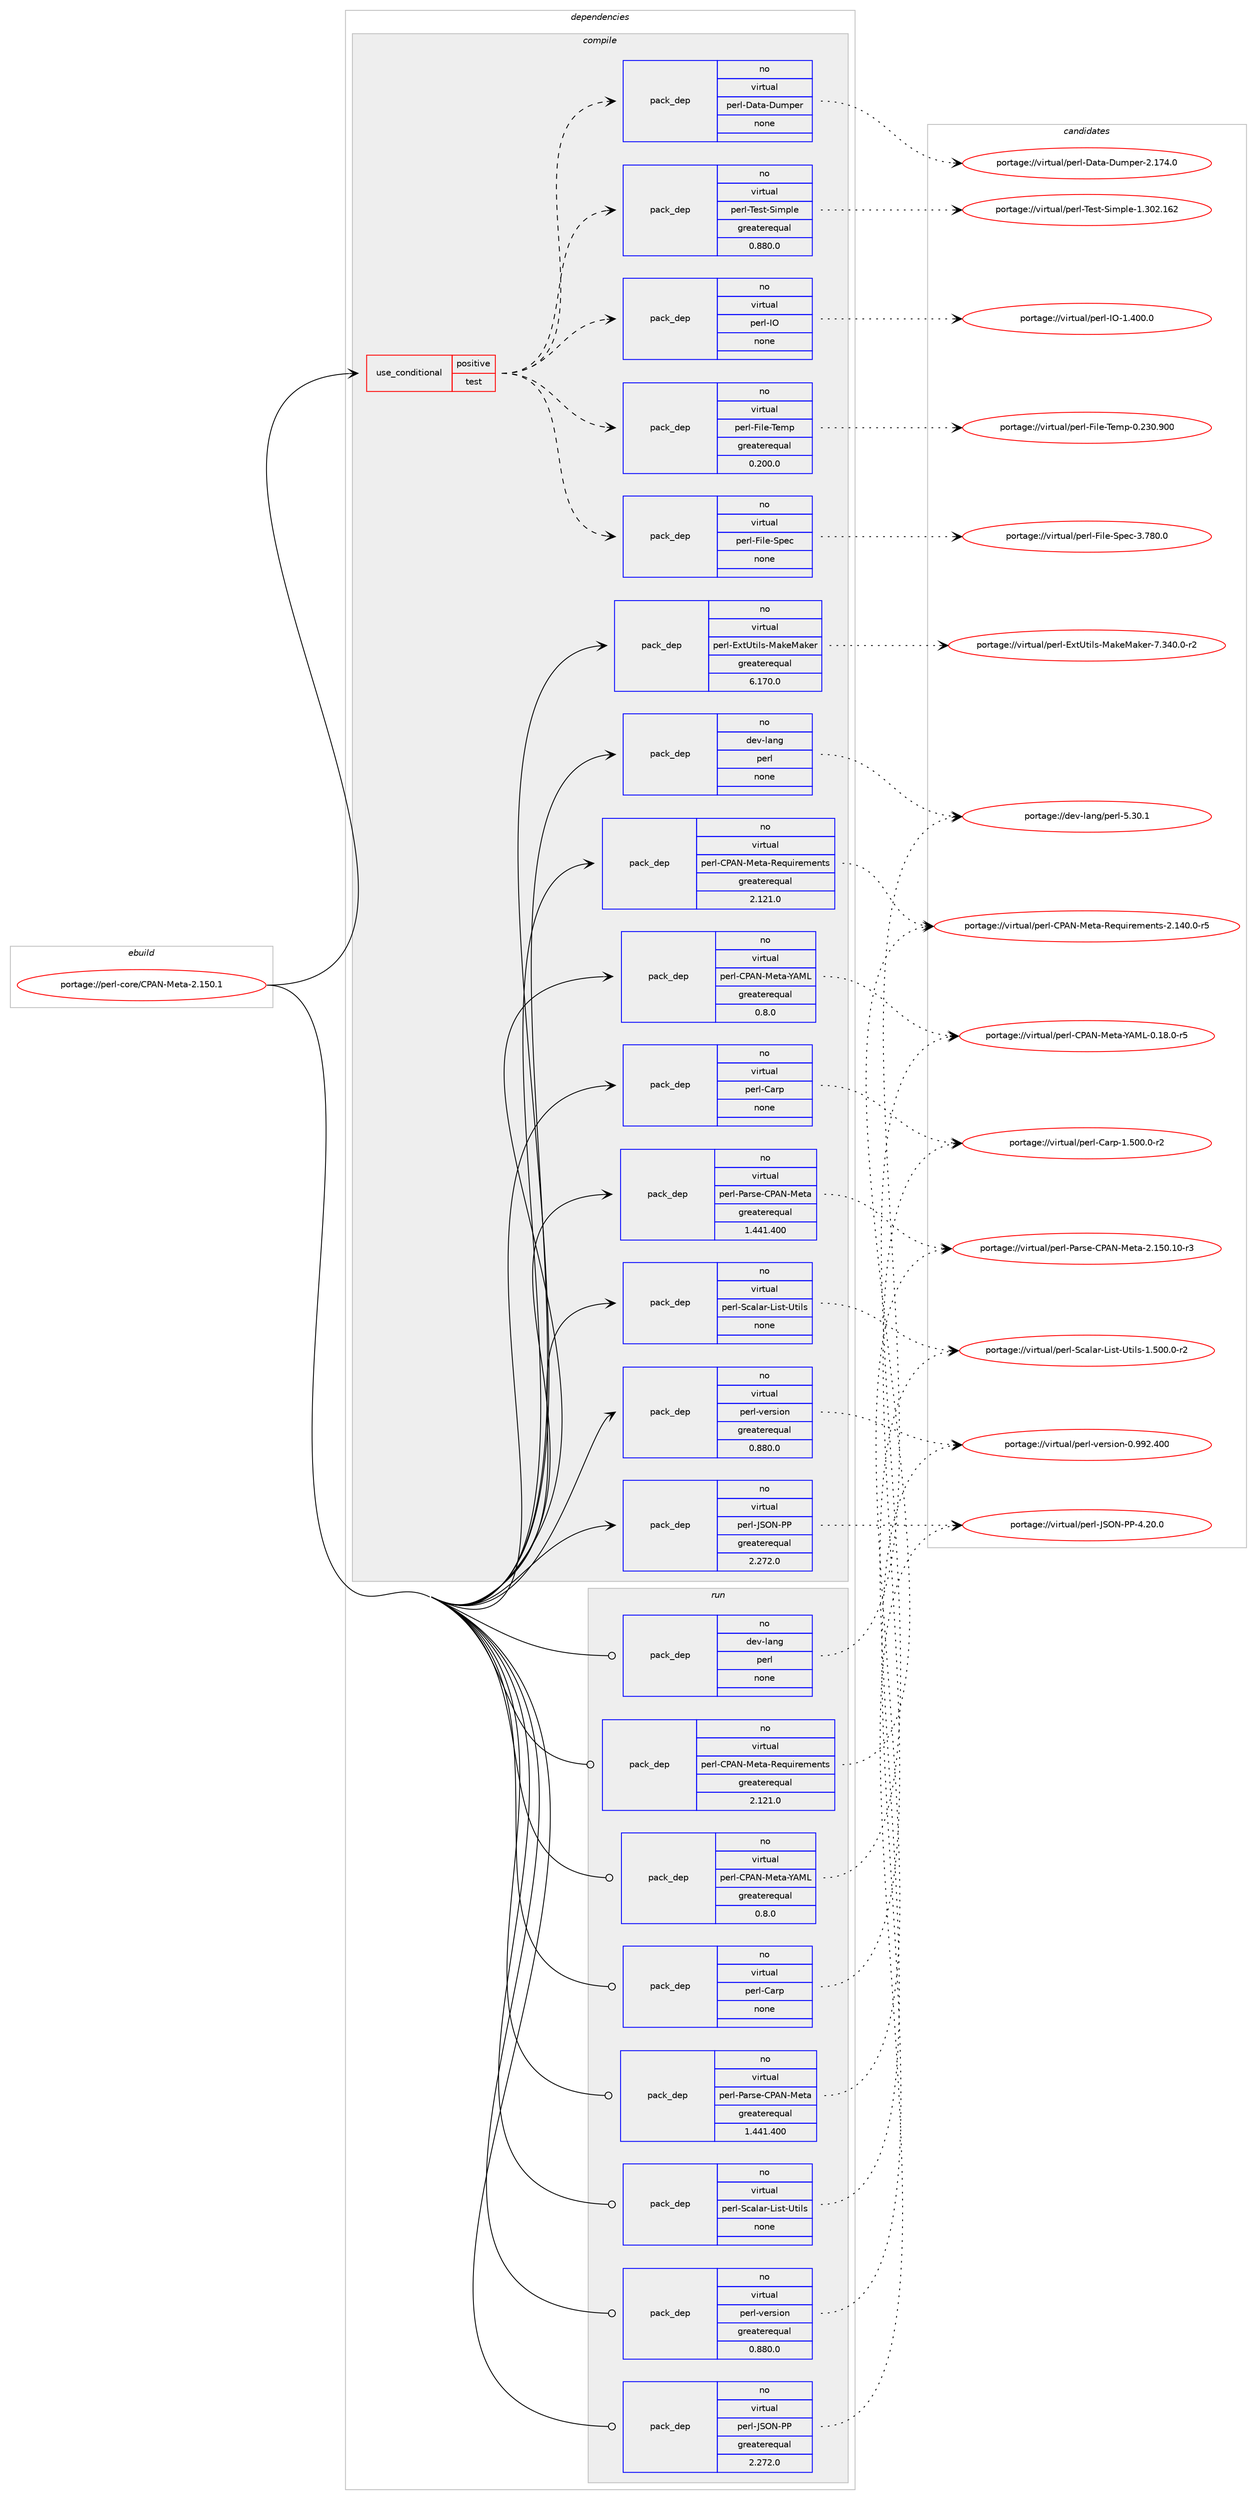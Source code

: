 digraph prolog {

# *************
# Graph options
# *************

newrank=true;
concentrate=true;
compound=true;
graph [rankdir=LR,fontname=Helvetica,fontsize=10,ranksep=1.5];#, ranksep=2.5, nodesep=0.2];
edge  [arrowhead=vee];
node  [fontname=Helvetica,fontsize=10];

# **********
# The ebuild
# **********

subgraph cluster_leftcol {
color=gray;
rank=same;
label=<<i>ebuild</i>>;
id [label="portage://perl-core/CPAN-Meta-2.150.1", color=red, width=4, href="../perl-core/CPAN-Meta-2.150.1.svg"];
}

# ****************
# The dependencies
# ****************

subgraph cluster_midcol {
color=gray;
label=<<i>dependencies</i>>;
subgraph cluster_compile {
fillcolor="#eeeeee";
style=filled;
label=<<i>compile</i>>;
subgraph cond18593 {
dependency97335 [label=<<TABLE BORDER="0" CELLBORDER="1" CELLSPACING="0" CELLPADDING="4"><TR><TD ROWSPAN="3" CELLPADDING="10">use_conditional</TD></TR><TR><TD>positive</TD></TR><TR><TD>test</TD></TR></TABLE>>, shape=none, color=red];
subgraph pack77056 {
dependency97336 [label=<<TABLE BORDER="0" CELLBORDER="1" CELLSPACING="0" CELLPADDING="4" WIDTH="220"><TR><TD ROWSPAN="6" CELLPADDING="30">pack_dep</TD></TR><TR><TD WIDTH="110">no</TD></TR><TR><TD>virtual</TD></TR><TR><TD>perl-Data-Dumper</TD></TR><TR><TD>none</TD></TR><TR><TD></TD></TR></TABLE>>, shape=none, color=blue];
}
dependency97335:e -> dependency97336:w [weight=20,style="dashed",arrowhead="vee"];
subgraph pack77057 {
dependency97337 [label=<<TABLE BORDER="0" CELLBORDER="1" CELLSPACING="0" CELLPADDING="4" WIDTH="220"><TR><TD ROWSPAN="6" CELLPADDING="30">pack_dep</TD></TR><TR><TD WIDTH="110">no</TD></TR><TR><TD>virtual</TD></TR><TR><TD>perl-File-Spec</TD></TR><TR><TD>none</TD></TR><TR><TD></TD></TR></TABLE>>, shape=none, color=blue];
}
dependency97335:e -> dependency97337:w [weight=20,style="dashed",arrowhead="vee"];
subgraph pack77058 {
dependency97338 [label=<<TABLE BORDER="0" CELLBORDER="1" CELLSPACING="0" CELLPADDING="4" WIDTH="220"><TR><TD ROWSPAN="6" CELLPADDING="30">pack_dep</TD></TR><TR><TD WIDTH="110">no</TD></TR><TR><TD>virtual</TD></TR><TR><TD>perl-File-Temp</TD></TR><TR><TD>greaterequal</TD></TR><TR><TD>0.200.0</TD></TR></TABLE>>, shape=none, color=blue];
}
dependency97335:e -> dependency97338:w [weight=20,style="dashed",arrowhead="vee"];
subgraph pack77059 {
dependency97339 [label=<<TABLE BORDER="0" CELLBORDER="1" CELLSPACING="0" CELLPADDING="4" WIDTH="220"><TR><TD ROWSPAN="6" CELLPADDING="30">pack_dep</TD></TR><TR><TD WIDTH="110">no</TD></TR><TR><TD>virtual</TD></TR><TR><TD>perl-IO</TD></TR><TR><TD>none</TD></TR><TR><TD></TD></TR></TABLE>>, shape=none, color=blue];
}
dependency97335:e -> dependency97339:w [weight=20,style="dashed",arrowhead="vee"];
subgraph pack77060 {
dependency97340 [label=<<TABLE BORDER="0" CELLBORDER="1" CELLSPACING="0" CELLPADDING="4" WIDTH="220"><TR><TD ROWSPAN="6" CELLPADDING="30">pack_dep</TD></TR><TR><TD WIDTH="110">no</TD></TR><TR><TD>virtual</TD></TR><TR><TD>perl-Test-Simple</TD></TR><TR><TD>greaterequal</TD></TR><TR><TD>0.880.0</TD></TR></TABLE>>, shape=none, color=blue];
}
dependency97335:e -> dependency97340:w [weight=20,style="dashed",arrowhead="vee"];
}
id:e -> dependency97335:w [weight=20,style="solid",arrowhead="vee"];
subgraph pack77061 {
dependency97341 [label=<<TABLE BORDER="0" CELLBORDER="1" CELLSPACING="0" CELLPADDING="4" WIDTH="220"><TR><TD ROWSPAN="6" CELLPADDING="30">pack_dep</TD></TR><TR><TD WIDTH="110">no</TD></TR><TR><TD>dev-lang</TD></TR><TR><TD>perl</TD></TR><TR><TD>none</TD></TR><TR><TD></TD></TR></TABLE>>, shape=none, color=blue];
}
id:e -> dependency97341:w [weight=20,style="solid",arrowhead="vee"];
subgraph pack77062 {
dependency97342 [label=<<TABLE BORDER="0" CELLBORDER="1" CELLSPACING="0" CELLPADDING="4" WIDTH="220"><TR><TD ROWSPAN="6" CELLPADDING="30">pack_dep</TD></TR><TR><TD WIDTH="110">no</TD></TR><TR><TD>virtual</TD></TR><TR><TD>perl-CPAN-Meta-Requirements</TD></TR><TR><TD>greaterequal</TD></TR><TR><TD>2.121.0</TD></TR></TABLE>>, shape=none, color=blue];
}
id:e -> dependency97342:w [weight=20,style="solid",arrowhead="vee"];
subgraph pack77063 {
dependency97343 [label=<<TABLE BORDER="0" CELLBORDER="1" CELLSPACING="0" CELLPADDING="4" WIDTH="220"><TR><TD ROWSPAN="6" CELLPADDING="30">pack_dep</TD></TR><TR><TD WIDTH="110">no</TD></TR><TR><TD>virtual</TD></TR><TR><TD>perl-CPAN-Meta-YAML</TD></TR><TR><TD>greaterequal</TD></TR><TR><TD>0.8.0</TD></TR></TABLE>>, shape=none, color=blue];
}
id:e -> dependency97343:w [weight=20,style="solid",arrowhead="vee"];
subgraph pack77064 {
dependency97344 [label=<<TABLE BORDER="0" CELLBORDER="1" CELLSPACING="0" CELLPADDING="4" WIDTH="220"><TR><TD ROWSPAN="6" CELLPADDING="30">pack_dep</TD></TR><TR><TD WIDTH="110">no</TD></TR><TR><TD>virtual</TD></TR><TR><TD>perl-Carp</TD></TR><TR><TD>none</TD></TR><TR><TD></TD></TR></TABLE>>, shape=none, color=blue];
}
id:e -> dependency97344:w [weight=20,style="solid",arrowhead="vee"];
subgraph pack77065 {
dependency97345 [label=<<TABLE BORDER="0" CELLBORDER="1" CELLSPACING="0" CELLPADDING="4" WIDTH="220"><TR><TD ROWSPAN="6" CELLPADDING="30">pack_dep</TD></TR><TR><TD WIDTH="110">no</TD></TR><TR><TD>virtual</TD></TR><TR><TD>perl-ExtUtils-MakeMaker</TD></TR><TR><TD>greaterequal</TD></TR><TR><TD>6.170.0</TD></TR></TABLE>>, shape=none, color=blue];
}
id:e -> dependency97345:w [weight=20,style="solid",arrowhead="vee"];
subgraph pack77066 {
dependency97346 [label=<<TABLE BORDER="0" CELLBORDER="1" CELLSPACING="0" CELLPADDING="4" WIDTH="220"><TR><TD ROWSPAN="6" CELLPADDING="30">pack_dep</TD></TR><TR><TD WIDTH="110">no</TD></TR><TR><TD>virtual</TD></TR><TR><TD>perl-JSON-PP</TD></TR><TR><TD>greaterequal</TD></TR><TR><TD>2.272.0</TD></TR></TABLE>>, shape=none, color=blue];
}
id:e -> dependency97346:w [weight=20,style="solid",arrowhead="vee"];
subgraph pack77067 {
dependency97347 [label=<<TABLE BORDER="0" CELLBORDER="1" CELLSPACING="0" CELLPADDING="4" WIDTH="220"><TR><TD ROWSPAN="6" CELLPADDING="30">pack_dep</TD></TR><TR><TD WIDTH="110">no</TD></TR><TR><TD>virtual</TD></TR><TR><TD>perl-Parse-CPAN-Meta</TD></TR><TR><TD>greaterequal</TD></TR><TR><TD>1.441.400</TD></TR></TABLE>>, shape=none, color=blue];
}
id:e -> dependency97347:w [weight=20,style="solid",arrowhead="vee"];
subgraph pack77068 {
dependency97348 [label=<<TABLE BORDER="0" CELLBORDER="1" CELLSPACING="0" CELLPADDING="4" WIDTH="220"><TR><TD ROWSPAN="6" CELLPADDING="30">pack_dep</TD></TR><TR><TD WIDTH="110">no</TD></TR><TR><TD>virtual</TD></TR><TR><TD>perl-Scalar-List-Utils</TD></TR><TR><TD>none</TD></TR><TR><TD></TD></TR></TABLE>>, shape=none, color=blue];
}
id:e -> dependency97348:w [weight=20,style="solid",arrowhead="vee"];
subgraph pack77069 {
dependency97349 [label=<<TABLE BORDER="0" CELLBORDER="1" CELLSPACING="0" CELLPADDING="4" WIDTH="220"><TR><TD ROWSPAN="6" CELLPADDING="30">pack_dep</TD></TR><TR><TD WIDTH="110">no</TD></TR><TR><TD>virtual</TD></TR><TR><TD>perl-version</TD></TR><TR><TD>greaterequal</TD></TR><TR><TD>0.880.0</TD></TR></TABLE>>, shape=none, color=blue];
}
id:e -> dependency97349:w [weight=20,style="solid",arrowhead="vee"];
}
subgraph cluster_compileandrun {
fillcolor="#eeeeee";
style=filled;
label=<<i>compile and run</i>>;
}
subgraph cluster_run {
fillcolor="#eeeeee";
style=filled;
label=<<i>run</i>>;
subgraph pack77070 {
dependency97350 [label=<<TABLE BORDER="0" CELLBORDER="1" CELLSPACING="0" CELLPADDING="4" WIDTH="220"><TR><TD ROWSPAN="6" CELLPADDING="30">pack_dep</TD></TR><TR><TD WIDTH="110">no</TD></TR><TR><TD>dev-lang</TD></TR><TR><TD>perl</TD></TR><TR><TD>none</TD></TR><TR><TD></TD></TR></TABLE>>, shape=none, color=blue];
}
id:e -> dependency97350:w [weight=20,style="solid",arrowhead="odot"];
subgraph pack77071 {
dependency97351 [label=<<TABLE BORDER="0" CELLBORDER="1" CELLSPACING="0" CELLPADDING="4" WIDTH="220"><TR><TD ROWSPAN="6" CELLPADDING="30">pack_dep</TD></TR><TR><TD WIDTH="110">no</TD></TR><TR><TD>virtual</TD></TR><TR><TD>perl-CPAN-Meta-Requirements</TD></TR><TR><TD>greaterequal</TD></TR><TR><TD>2.121.0</TD></TR></TABLE>>, shape=none, color=blue];
}
id:e -> dependency97351:w [weight=20,style="solid",arrowhead="odot"];
subgraph pack77072 {
dependency97352 [label=<<TABLE BORDER="0" CELLBORDER="1" CELLSPACING="0" CELLPADDING="4" WIDTH="220"><TR><TD ROWSPAN="6" CELLPADDING="30">pack_dep</TD></TR><TR><TD WIDTH="110">no</TD></TR><TR><TD>virtual</TD></TR><TR><TD>perl-CPAN-Meta-YAML</TD></TR><TR><TD>greaterequal</TD></TR><TR><TD>0.8.0</TD></TR></TABLE>>, shape=none, color=blue];
}
id:e -> dependency97352:w [weight=20,style="solid",arrowhead="odot"];
subgraph pack77073 {
dependency97353 [label=<<TABLE BORDER="0" CELLBORDER="1" CELLSPACING="0" CELLPADDING="4" WIDTH="220"><TR><TD ROWSPAN="6" CELLPADDING="30">pack_dep</TD></TR><TR><TD WIDTH="110">no</TD></TR><TR><TD>virtual</TD></TR><TR><TD>perl-Carp</TD></TR><TR><TD>none</TD></TR><TR><TD></TD></TR></TABLE>>, shape=none, color=blue];
}
id:e -> dependency97353:w [weight=20,style="solid",arrowhead="odot"];
subgraph pack77074 {
dependency97354 [label=<<TABLE BORDER="0" CELLBORDER="1" CELLSPACING="0" CELLPADDING="4" WIDTH="220"><TR><TD ROWSPAN="6" CELLPADDING="30">pack_dep</TD></TR><TR><TD WIDTH="110">no</TD></TR><TR><TD>virtual</TD></TR><TR><TD>perl-JSON-PP</TD></TR><TR><TD>greaterequal</TD></TR><TR><TD>2.272.0</TD></TR></TABLE>>, shape=none, color=blue];
}
id:e -> dependency97354:w [weight=20,style="solid",arrowhead="odot"];
subgraph pack77075 {
dependency97355 [label=<<TABLE BORDER="0" CELLBORDER="1" CELLSPACING="0" CELLPADDING="4" WIDTH="220"><TR><TD ROWSPAN="6" CELLPADDING="30">pack_dep</TD></TR><TR><TD WIDTH="110">no</TD></TR><TR><TD>virtual</TD></TR><TR><TD>perl-Parse-CPAN-Meta</TD></TR><TR><TD>greaterequal</TD></TR><TR><TD>1.441.400</TD></TR></TABLE>>, shape=none, color=blue];
}
id:e -> dependency97355:w [weight=20,style="solid",arrowhead="odot"];
subgraph pack77076 {
dependency97356 [label=<<TABLE BORDER="0" CELLBORDER="1" CELLSPACING="0" CELLPADDING="4" WIDTH="220"><TR><TD ROWSPAN="6" CELLPADDING="30">pack_dep</TD></TR><TR><TD WIDTH="110">no</TD></TR><TR><TD>virtual</TD></TR><TR><TD>perl-Scalar-List-Utils</TD></TR><TR><TD>none</TD></TR><TR><TD></TD></TR></TABLE>>, shape=none, color=blue];
}
id:e -> dependency97356:w [weight=20,style="solid",arrowhead="odot"];
subgraph pack77077 {
dependency97357 [label=<<TABLE BORDER="0" CELLBORDER="1" CELLSPACING="0" CELLPADDING="4" WIDTH="220"><TR><TD ROWSPAN="6" CELLPADDING="30">pack_dep</TD></TR><TR><TD WIDTH="110">no</TD></TR><TR><TD>virtual</TD></TR><TR><TD>perl-version</TD></TR><TR><TD>greaterequal</TD></TR><TR><TD>0.880.0</TD></TR></TABLE>>, shape=none, color=blue];
}
id:e -> dependency97357:w [weight=20,style="solid",arrowhead="odot"];
}
}

# **************
# The candidates
# **************

subgraph cluster_choices {
rank=same;
color=gray;
label=<<i>candidates</i>>;

subgraph choice77056 {
color=black;
nodesep=1;
choice11810511411611797108471121011141084568971169745681171091121011144550464955524648 [label="portage://virtual/perl-Data-Dumper-2.174.0", color=red, width=4,href="../virtual/perl-Data-Dumper-2.174.0.svg"];
dependency97336:e -> choice11810511411611797108471121011141084568971169745681171091121011144550464955524648:w [style=dotted,weight="100"];
}
subgraph choice77057 {
color=black;
nodesep=1;
choice118105114116117971084711210111410845701051081014583112101994551465556484648 [label="portage://virtual/perl-File-Spec-3.780.0", color=red, width=4,href="../virtual/perl-File-Spec-3.780.0.svg"];
dependency97337:e -> choice118105114116117971084711210111410845701051081014583112101994551465556484648:w [style=dotted,weight="100"];
}
subgraph choice77058 {
color=black;
nodesep=1;
choice11810511411611797108471121011141084570105108101458410110911245484650514846574848 [label="portage://virtual/perl-File-Temp-0.230.900", color=red, width=4,href="../virtual/perl-File-Temp-0.230.900.svg"];
dependency97338:e -> choice11810511411611797108471121011141084570105108101458410110911245484650514846574848:w [style=dotted,weight="100"];
}
subgraph choice77059 {
color=black;
nodesep=1;
choice11810511411611797108471121011141084573794549465248484648 [label="portage://virtual/perl-IO-1.400.0", color=red, width=4,href="../virtual/perl-IO-1.400.0.svg"];
dependency97339:e -> choice11810511411611797108471121011141084573794549465248484648:w [style=dotted,weight="100"];
}
subgraph choice77060 {
color=black;
nodesep=1;
choice11810511411611797108471121011141084584101115116458310510911210810145494651485046495450 [label="portage://virtual/perl-Test-Simple-1.302.162", color=red, width=4,href="../virtual/perl-Test-Simple-1.302.162.svg"];
dependency97340:e -> choice11810511411611797108471121011141084584101115116458310510911210810145494651485046495450:w [style=dotted,weight="100"];
}
subgraph choice77061 {
color=black;
nodesep=1;
choice10010111845108971101034711210111410845534651484649 [label="portage://dev-lang/perl-5.30.1", color=red, width=4,href="../dev-lang/perl-5.30.1.svg"];
dependency97341:e -> choice10010111845108971101034711210111410845534651484649:w [style=dotted,weight="100"];
}
subgraph choice77062 {
color=black;
nodesep=1;
choice11810511411611797108471121011141084567806578457710111697458210111311710511410110910111011611545504649524846484511453 [label="portage://virtual/perl-CPAN-Meta-Requirements-2.140.0-r5", color=red, width=4,href="../virtual/perl-CPAN-Meta-Requirements-2.140.0-r5.svg"];
dependency97342:e -> choice11810511411611797108471121011141084567806578457710111697458210111311710511410110910111011611545504649524846484511453:w [style=dotted,weight="100"];
}
subgraph choice77063 {
color=black;
nodesep=1;
choice118105114116117971084711210111410845678065784577101116974589657776454846495646484511453 [label="portage://virtual/perl-CPAN-Meta-YAML-0.18.0-r5", color=red, width=4,href="../virtual/perl-CPAN-Meta-YAML-0.18.0-r5.svg"];
dependency97343:e -> choice118105114116117971084711210111410845678065784577101116974589657776454846495646484511453:w [style=dotted,weight="100"];
}
subgraph choice77064 {
color=black;
nodesep=1;
choice118105114116117971084711210111410845679711411245494653484846484511450 [label="portage://virtual/perl-Carp-1.500.0-r2", color=red, width=4,href="../virtual/perl-Carp-1.500.0-r2.svg"];
dependency97344:e -> choice118105114116117971084711210111410845679711411245494653484846484511450:w [style=dotted,weight="100"];
}
subgraph choice77065 {
color=black;
nodesep=1;
choice1181051141161179710847112101114108456912011685116105108115457797107101779710710111445554651524846484511450 [label="portage://virtual/perl-ExtUtils-MakeMaker-7.340.0-r2", color=red, width=4,href="../virtual/perl-ExtUtils-MakeMaker-7.340.0-r2.svg"];
dependency97345:e -> choice1181051141161179710847112101114108456912011685116105108115457797107101779710710111445554651524846484511450:w [style=dotted,weight="100"];
}
subgraph choice77066 {
color=black;
nodesep=1;
choice1181051141161179710847112101114108457483797845808045524650484648 [label="portage://virtual/perl-JSON-PP-4.20.0", color=red, width=4,href="../virtual/perl-JSON-PP-4.20.0.svg"];
dependency97346:e -> choice1181051141161179710847112101114108457483797845808045524650484648:w [style=dotted,weight="100"];
}
subgraph choice77067 {
color=black;
nodesep=1;
choice118105114116117971084711210111410845809711411510145678065784577101116974550464953484649484511451 [label="portage://virtual/perl-Parse-CPAN-Meta-2.150.10-r3", color=red, width=4,href="../virtual/perl-Parse-CPAN-Meta-2.150.10-r3.svg"];
dependency97347:e -> choice118105114116117971084711210111410845809711411510145678065784577101116974550464953484649484511451:w [style=dotted,weight="100"];
}
subgraph choice77068 {
color=black;
nodesep=1;
choice118105114116117971084711210111410845839997108971144576105115116458511610510811545494653484846484511450 [label="portage://virtual/perl-Scalar-List-Utils-1.500.0-r2", color=red, width=4,href="../virtual/perl-Scalar-List-Utils-1.500.0-r2.svg"];
dependency97348:e -> choice118105114116117971084711210111410845839997108971144576105115116458511610510811545494653484846484511450:w [style=dotted,weight="100"];
}
subgraph choice77069 {
color=black;
nodesep=1;
choice11810511411611797108471121011141084511810111411510511111045484657575046524848 [label="portage://virtual/perl-version-0.992.400", color=red, width=4,href="../virtual/perl-version-0.992.400.svg"];
dependency97349:e -> choice11810511411611797108471121011141084511810111411510511111045484657575046524848:w [style=dotted,weight="100"];
}
subgraph choice77070 {
color=black;
nodesep=1;
choice10010111845108971101034711210111410845534651484649 [label="portage://dev-lang/perl-5.30.1", color=red, width=4,href="../dev-lang/perl-5.30.1.svg"];
dependency97350:e -> choice10010111845108971101034711210111410845534651484649:w [style=dotted,weight="100"];
}
subgraph choice77071 {
color=black;
nodesep=1;
choice11810511411611797108471121011141084567806578457710111697458210111311710511410110910111011611545504649524846484511453 [label="portage://virtual/perl-CPAN-Meta-Requirements-2.140.0-r5", color=red, width=4,href="../virtual/perl-CPAN-Meta-Requirements-2.140.0-r5.svg"];
dependency97351:e -> choice11810511411611797108471121011141084567806578457710111697458210111311710511410110910111011611545504649524846484511453:w [style=dotted,weight="100"];
}
subgraph choice77072 {
color=black;
nodesep=1;
choice118105114116117971084711210111410845678065784577101116974589657776454846495646484511453 [label="portage://virtual/perl-CPAN-Meta-YAML-0.18.0-r5", color=red, width=4,href="../virtual/perl-CPAN-Meta-YAML-0.18.0-r5.svg"];
dependency97352:e -> choice118105114116117971084711210111410845678065784577101116974589657776454846495646484511453:w [style=dotted,weight="100"];
}
subgraph choice77073 {
color=black;
nodesep=1;
choice118105114116117971084711210111410845679711411245494653484846484511450 [label="portage://virtual/perl-Carp-1.500.0-r2", color=red, width=4,href="../virtual/perl-Carp-1.500.0-r2.svg"];
dependency97353:e -> choice118105114116117971084711210111410845679711411245494653484846484511450:w [style=dotted,weight="100"];
}
subgraph choice77074 {
color=black;
nodesep=1;
choice1181051141161179710847112101114108457483797845808045524650484648 [label="portage://virtual/perl-JSON-PP-4.20.0", color=red, width=4,href="../virtual/perl-JSON-PP-4.20.0.svg"];
dependency97354:e -> choice1181051141161179710847112101114108457483797845808045524650484648:w [style=dotted,weight="100"];
}
subgraph choice77075 {
color=black;
nodesep=1;
choice118105114116117971084711210111410845809711411510145678065784577101116974550464953484649484511451 [label="portage://virtual/perl-Parse-CPAN-Meta-2.150.10-r3", color=red, width=4,href="../virtual/perl-Parse-CPAN-Meta-2.150.10-r3.svg"];
dependency97355:e -> choice118105114116117971084711210111410845809711411510145678065784577101116974550464953484649484511451:w [style=dotted,weight="100"];
}
subgraph choice77076 {
color=black;
nodesep=1;
choice118105114116117971084711210111410845839997108971144576105115116458511610510811545494653484846484511450 [label="portage://virtual/perl-Scalar-List-Utils-1.500.0-r2", color=red, width=4,href="../virtual/perl-Scalar-List-Utils-1.500.0-r2.svg"];
dependency97356:e -> choice118105114116117971084711210111410845839997108971144576105115116458511610510811545494653484846484511450:w [style=dotted,weight="100"];
}
subgraph choice77077 {
color=black;
nodesep=1;
choice11810511411611797108471121011141084511810111411510511111045484657575046524848 [label="portage://virtual/perl-version-0.992.400", color=red, width=4,href="../virtual/perl-version-0.992.400.svg"];
dependency97357:e -> choice11810511411611797108471121011141084511810111411510511111045484657575046524848:w [style=dotted,weight="100"];
}
}

}
